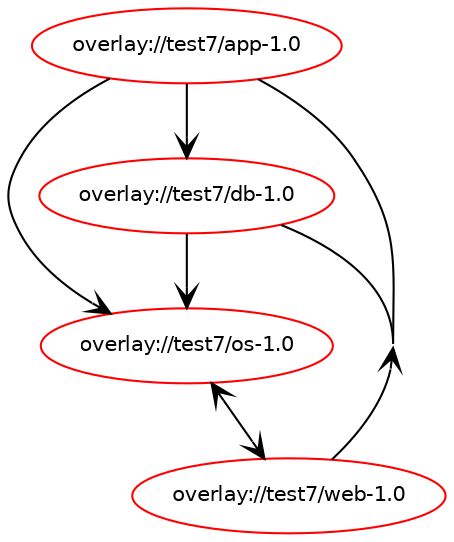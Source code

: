 digraph prolog {

newrank=true;
concentrate=true;
compound=true;
graph [rankdir=TD];#, ranksep=2.5, nodesep=0.2];
edge  [arrowhead=vee];
node  [fontname=Helvetica,fontsize=10];

"overlay://test7/app-1.0" [color=red, href="../test7/app-1.0-rdepend.svg"];
"overlay://test7/app-1.0" -> "overlay://test7/db-1.0"
"overlay://test7/app-1.0" -> "overlay://test7/os-1.0"
"overlay://test7/db-1.0" [color=red, href="../test7/db-1.0-rdepend.svg"];
"overlay://test7/db-1.0" -> "overlay://test7/os-1.0"
"overlay://test7/os-1.0" [color=red, href="../test7/os-1.0-rdepend.svg"];
"overlay://test7/os-1.0" -> "overlay://test7/web-1.0"
"overlay://test7/web-1.0" [color=red, href="../test7/web-1.0-rdepend.svg"];
"overlay://test7/web-1.0" -> "overlay://test7/app-1.0"
"overlay://test7/web-1.0" -> "overlay://test7/db-1.0"
"overlay://test7/web-1.0" -> "overlay://test7/os-1.0"
}
